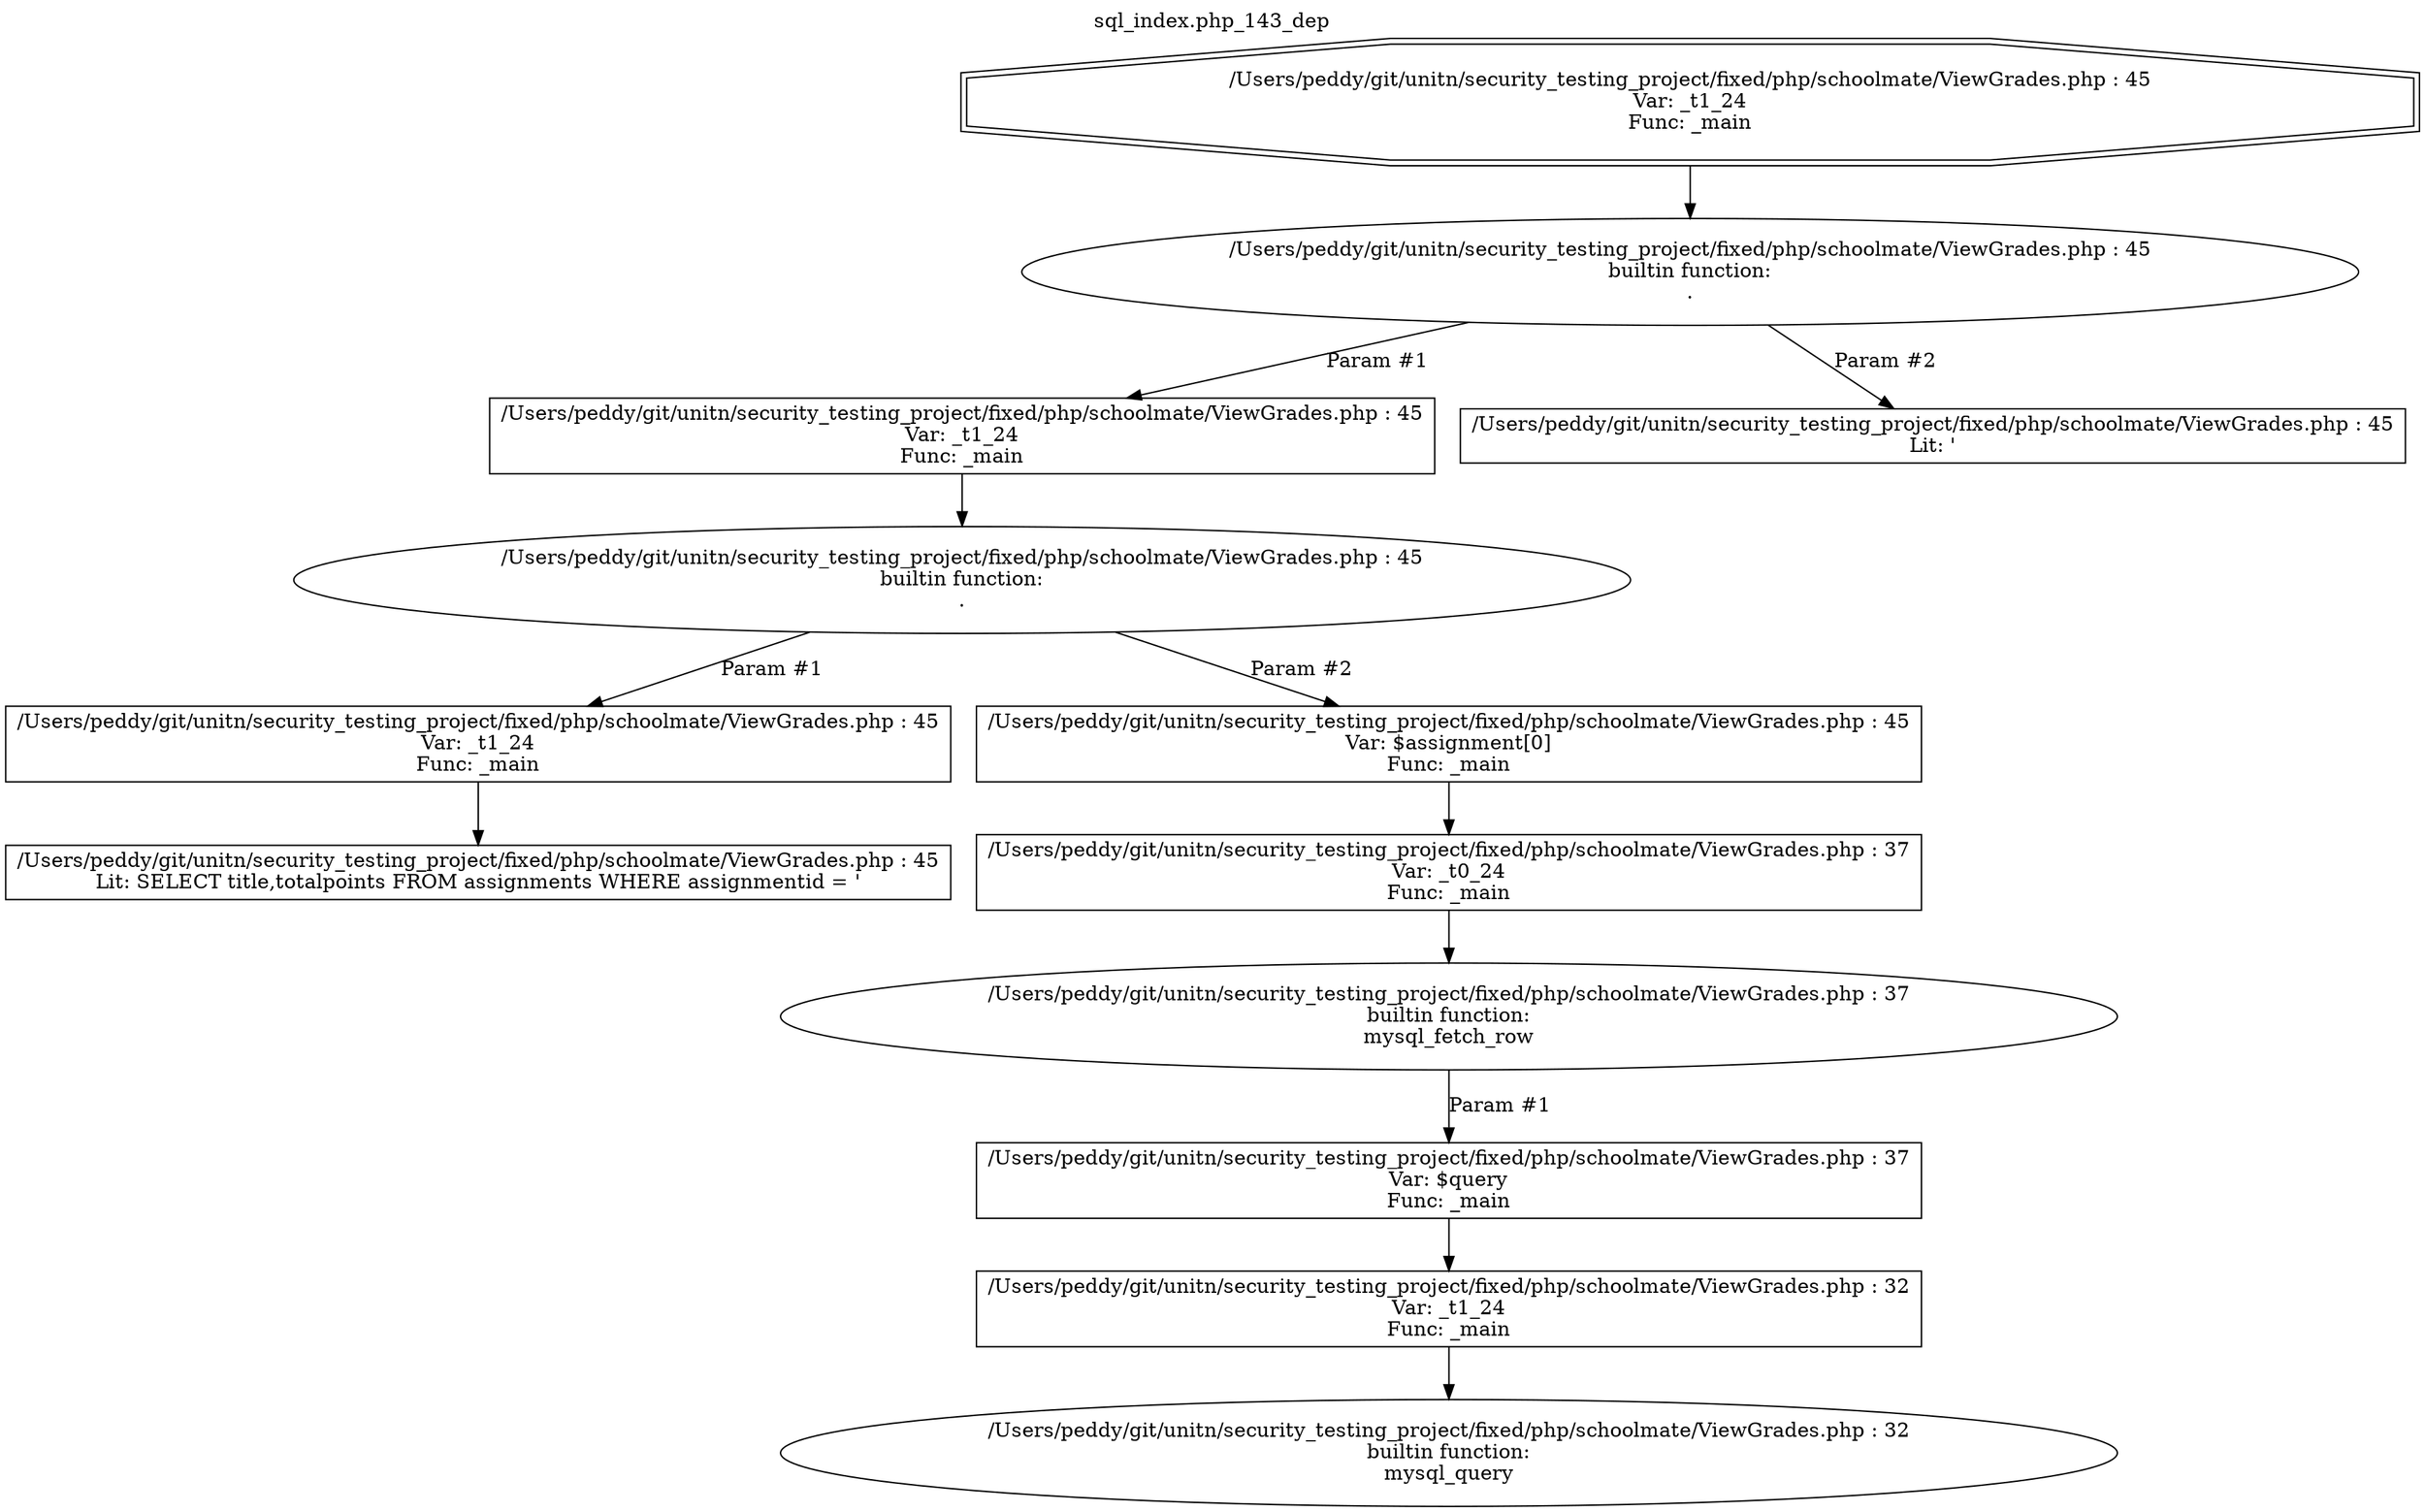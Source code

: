 digraph cfg {
  label="sql_index.php_143_dep";
  labelloc=t;
  n1 [shape=doubleoctagon, label="/Users/peddy/git/unitn/security_testing_project/fixed/php/schoolmate/ViewGrades.php : 45\nVar: _t1_24\nFunc: _main\n"];
  n2 [shape=ellipse, label="/Users/peddy/git/unitn/security_testing_project/fixed/php/schoolmate/ViewGrades.php : 45\nbuiltin function:\n.\n"];
  n3 [shape=box, label="/Users/peddy/git/unitn/security_testing_project/fixed/php/schoolmate/ViewGrades.php : 45\nVar: _t1_24\nFunc: _main\n"];
  n4 [shape=ellipse, label="/Users/peddy/git/unitn/security_testing_project/fixed/php/schoolmate/ViewGrades.php : 45\nbuiltin function:\n.\n"];
  n5 [shape=box, label="/Users/peddy/git/unitn/security_testing_project/fixed/php/schoolmate/ViewGrades.php : 45\nVar: _t1_24\nFunc: _main\n"];
  n6 [shape=box, label="/Users/peddy/git/unitn/security_testing_project/fixed/php/schoolmate/ViewGrades.php : 45\nLit: SELECT title,totalpoints FROM assignments WHERE assignmentid = '\n"];
  n7 [shape=box, label="/Users/peddy/git/unitn/security_testing_project/fixed/php/schoolmate/ViewGrades.php : 45\nVar: $assignment[0]\nFunc: _main\n"];
  n8 [shape=box, label="/Users/peddy/git/unitn/security_testing_project/fixed/php/schoolmate/ViewGrades.php : 37\nVar: _t0_24\nFunc: _main\n"];
  n9 [shape=ellipse, label="/Users/peddy/git/unitn/security_testing_project/fixed/php/schoolmate/ViewGrades.php : 37\nbuiltin function:\nmysql_fetch_row\n"];
  n10 [shape=box, label="/Users/peddy/git/unitn/security_testing_project/fixed/php/schoolmate/ViewGrades.php : 37\nVar: $query\nFunc: _main\n"];
  n11 [shape=box, label="/Users/peddy/git/unitn/security_testing_project/fixed/php/schoolmate/ViewGrades.php : 32\nVar: _t1_24\nFunc: _main\n"];
  n12 [shape=ellipse, label="/Users/peddy/git/unitn/security_testing_project/fixed/php/schoolmate/ViewGrades.php : 32\nbuiltin function:\nmysql_query\n"];
  n13 [shape=box, label="/Users/peddy/git/unitn/security_testing_project/fixed/php/schoolmate/ViewGrades.php : 45\nLit: '\n"];
  n1 -> n2;
  n3 -> n4;
  n5 -> n6;
  n4 -> n5[label="Param #1"];
  n4 -> n7[label="Param #2"];
  n8 -> n9;
  n11 -> n12;
  n10 -> n11;
  n9 -> n10[label="Param #1"];
  n7 -> n8;
  n2 -> n3[label="Param #1"];
  n2 -> n13[label="Param #2"];
}
